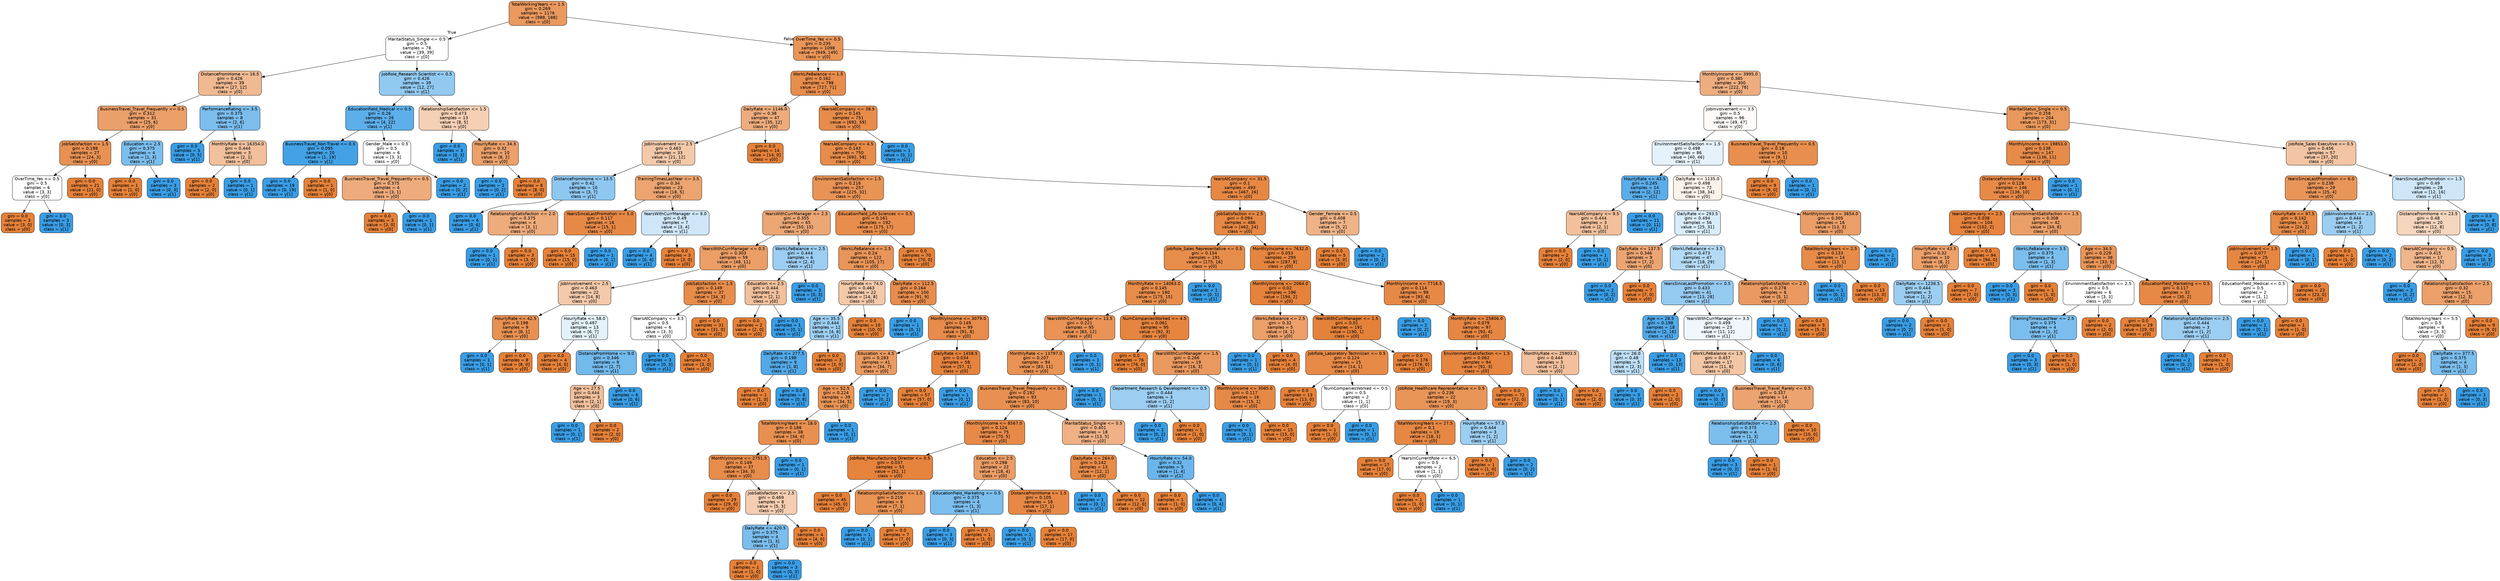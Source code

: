 digraph Tree {
node [shape=box, style="filled, rounded", color="black", fontname=helvetica] ;
edge [fontname=helvetica] ;
0 [label="TotalWorkingYears <= 1.5\ngini = 0.269\nsamples = 1176\nvalue = [988, 188]\nclass = y[0]", fillcolor="#ea995f"] ;
1 [label="MaritalStatus_Single <= 0.5\ngini = 0.5\nsamples = 78\nvalue = [39, 39]\nclass = y[0]", fillcolor="#ffffff"] ;
0 -> 1 [labeldistance=2.5, labelangle=45, headlabel="True"] ;
2 [label="DistanceFromHome <= 16.5\ngini = 0.426\nsamples = 39\nvalue = [27, 12]\nclass = y[0]", fillcolor="#f1b991"] ;
1 -> 2 ;
3 [label="BusinessTravel_Travel_Frequently <= 0.5\ngini = 0.312\nsamples = 31\nvalue = [25, 6]\nclass = y[0]", fillcolor="#eb9f69"] ;
2 -> 3 ;
4 [label="JobSatisfaction <= 1.5\ngini = 0.198\nsamples = 27\nvalue = [24, 3]\nclass = y[0]", fillcolor="#e89152"] ;
3 -> 4 ;
5 [label="OverTime_Yes <= 0.5\ngini = 0.5\nsamples = 6\nvalue = [3, 3]\nclass = y[0]", fillcolor="#ffffff"] ;
4 -> 5 ;
6 [label="gini = 0.0\nsamples = 3\nvalue = [3, 0]\nclass = y[0]", fillcolor="#e58139"] ;
5 -> 6 ;
7 [label="gini = 0.0\nsamples = 3\nvalue = [0, 3]\nclass = y[1]", fillcolor="#399de5"] ;
5 -> 7 ;
8 [label="gini = 0.0\nsamples = 21\nvalue = [21, 0]\nclass = y[0]", fillcolor="#e58139"] ;
4 -> 8 ;
9 [label="Education <= 2.5\ngini = 0.375\nsamples = 4\nvalue = [1, 3]\nclass = y[1]", fillcolor="#7bbeee"] ;
3 -> 9 ;
10 [label="gini = 0.0\nsamples = 1\nvalue = [1, 0]\nclass = y[0]", fillcolor="#e58139"] ;
9 -> 10 ;
11 [label="gini = 0.0\nsamples = 3\nvalue = [0, 3]\nclass = y[1]", fillcolor="#399de5"] ;
9 -> 11 ;
12 [label="PerformanceRating <= 3.5\ngini = 0.375\nsamples = 8\nvalue = [2, 6]\nclass = y[1]", fillcolor="#7bbeee"] ;
2 -> 12 ;
13 [label="gini = 0.0\nsamples = 5\nvalue = [0, 5]\nclass = y[1]", fillcolor="#399de5"] ;
12 -> 13 ;
14 [label="MonthlyRate <= 16354.0\ngini = 0.444\nsamples = 3\nvalue = [2, 1]\nclass = y[0]", fillcolor="#f2c09c"] ;
12 -> 14 ;
15 [label="gini = 0.0\nsamples = 2\nvalue = [2, 0]\nclass = y[0]", fillcolor="#e58139"] ;
14 -> 15 ;
16 [label="gini = 0.0\nsamples = 1\nvalue = [0, 1]\nclass = y[1]", fillcolor="#399de5"] ;
14 -> 16 ;
17 [label="JobRole_Research Scientist <= 0.5\ngini = 0.426\nsamples = 39\nvalue = [12, 27]\nclass = y[1]", fillcolor="#91c9f1"] ;
1 -> 17 ;
18 [label="EducationField_Medical <= 0.5\ngini = 0.26\nsamples = 26\nvalue = [4, 22]\nclass = y[1]", fillcolor="#5dafea"] ;
17 -> 18 ;
19 [label="BusinessTravel_Non-Travel <= 0.5\ngini = 0.095\nsamples = 20\nvalue = [1, 19]\nclass = y[1]", fillcolor="#43a2e6"] ;
18 -> 19 ;
20 [label="gini = 0.0\nsamples = 19\nvalue = [0, 19]\nclass = y[1]", fillcolor="#399de5"] ;
19 -> 20 ;
21 [label="gini = 0.0\nsamples = 1\nvalue = [1, 0]\nclass = y[0]", fillcolor="#e58139"] ;
19 -> 21 ;
22 [label="Gender_Male <= 0.5\ngini = 0.5\nsamples = 6\nvalue = [3, 3]\nclass = y[0]", fillcolor="#ffffff"] ;
18 -> 22 ;
23 [label="BusinessTravel_Travel_Frequently <= 0.5\ngini = 0.375\nsamples = 4\nvalue = [3, 1]\nclass = y[0]", fillcolor="#eeab7b"] ;
22 -> 23 ;
24 [label="gini = 0.0\nsamples = 3\nvalue = [3, 0]\nclass = y[0]", fillcolor="#e58139"] ;
23 -> 24 ;
25 [label="gini = 0.0\nsamples = 1\nvalue = [0, 1]\nclass = y[1]", fillcolor="#399de5"] ;
23 -> 25 ;
26 [label="gini = 0.0\nsamples = 2\nvalue = [0, 2]\nclass = y[1]", fillcolor="#399de5"] ;
22 -> 26 ;
27 [label="RelationshipSatisfaction <= 1.5\ngini = 0.473\nsamples = 13\nvalue = [8, 5]\nclass = y[0]", fillcolor="#f5d0b5"] ;
17 -> 27 ;
28 [label="gini = 0.0\nsamples = 3\nvalue = [0, 3]\nclass = y[1]", fillcolor="#399de5"] ;
27 -> 28 ;
29 [label="HourlyRate <= 34.5\ngini = 0.32\nsamples = 10\nvalue = [8, 2]\nclass = y[0]", fillcolor="#eca06a"] ;
27 -> 29 ;
30 [label="gini = 0.0\nsamples = 2\nvalue = [0, 2]\nclass = y[1]", fillcolor="#399de5"] ;
29 -> 30 ;
31 [label="gini = 0.0\nsamples = 8\nvalue = [8, 0]\nclass = y[0]", fillcolor="#e58139"] ;
29 -> 31 ;
32 [label="OverTime_Yes <= 0.5\ngini = 0.235\nsamples = 1098\nvalue = [949, 149]\nclass = y[0]", fillcolor="#e99558"] ;
0 -> 32 [labeldistance=2.5, labelangle=-45, headlabel="False"] ;
33 [label="WorkLifeBalance <= 1.5\ngini = 0.162\nsamples = 798\nvalue = [727, 71]\nclass = y[0]", fillcolor="#e88d4c"] ;
32 -> 33 ;
34 [label="DailyRate <= 1146.0\ngini = 0.38\nsamples = 47\nvalue = [35, 12]\nclass = y[0]", fillcolor="#eeac7d"] ;
33 -> 34 ;
35 [label="JobInvolvement <= 2.5\ngini = 0.463\nsamples = 33\nvalue = [21, 12]\nclass = y[0]", fillcolor="#f4c9aa"] ;
34 -> 35 ;
36 [label="DistanceFromHome <= 13.5\ngini = 0.42\nsamples = 10\nvalue = [3, 7]\nclass = y[1]", fillcolor="#8ec7f0"] ;
35 -> 36 ;
37 [label="gini = 0.0\nsamples = 6\nvalue = [0, 6]\nclass = y[1]", fillcolor="#399de5"] ;
36 -> 37 ;
38 [label="RelationshipSatisfaction <= 2.0\ngini = 0.375\nsamples = 4\nvalue = [3, 1]\nclass = y[0]", fillcolor="#eeab7b"] ;
36 -> 38 ;
39 [label="gini = 0.0\nsamples = 1\nvalue = [0, 1]\nclass = y[1]", fillcolor="#399de5"] ;
38 -> 39 ;
40 [label="gini = 0.0\nsamples = 3\nvalue = [3, 0]\nclass = y[0]", fillcolor="#e58139"] ;
38 -> 40 ;
41 [label="TrainingTimesLastYear <= 3.5\ngini = 0.34\nsamples = 23\nvalue = [18, 5]\nclass = y[0]", fillcolor="#eca470"] ;
35 -> 41 ;
42 [label="YearsSinceLastPromotion <= 5.0\ngini = 0.117\nsamples = 16\nvalue = [15, 1]\nclass = y[0]", fillcolor="#e78946"] ;
41 -> 42 ;
43 [label="gini = 0.0\nsamples = 15\nvalue = [15, 0]\nclass = y[0]", fillcolor="#e58139"] ;
42 -> 43 ;
44 [label="gini = 0.0\nsamples = 1\nvalue = [0, 1]\nclass = y[1]", fillcolor="#399de5"] ;
42 -> 44 ;
45 [label="YearsWithCurrManager <= 9.0\ngini = 0.49\nsamples = 7\nvalue = [3, 4]\nclass = y[1]", fillcolor="#cee6f8"] ;
41 -> 45 ;
46 [label="gini = 0.0\nsamples = 4\nvalue = [0, 4]\nclass = y[1]", fillcolor="#399de5"] ;
45 -> 46 ;
47 [label="gini = 0.0\nsamples = 3\nvalue = [3, 0]\nclass = y[0]", fillcolor="#e58139"] ;
45 -> 47 ;
48 [label="gini = 0.0\nsamples = 14\nvalue = [14, 0]\nclass = y[0]", fillcolor="#e58139"] ;
34 -> 48 ;
49 [label="YearsAtCompany <= 38.5\ngini = 0.145\nsamples = 751\nvalue = [692, 59]\nclass = y[0]", fillcolor="#e78c4a"] ;
33 -> 49 ;
50 [label="YearsAtCompany <= 4.5\ngini = 0.143\nsamples = 750\nvalue = [692, 58]\nclass = y[0]", fillcolor="#e78c4a"] ;
49 -> 50 ;
51 [label="EnvironmentSatisfaction <= 1.5\ngini = 0.218\nsamples = 257\nvalue = [225, 32]\nclass = y[0]", fillcolor="#e99355"] ;
50 -> 51 ;
52 [label="YearsWithCurrManager <= 2.5\ngini = 0.355\nsamples = 65\nvalue = [50, 15]\nclass = y[0]", fillcolor="#eda774"] ;
51 -> 52 ;
53 [label="YearsWithCurrManager <= 0.5\ngini = 0.303\nsamples = 59\nvalue = [48, 11]\nclass = y[0]", fillcolor="#eb9e66"] ;
52 -> 53 ;
54 [label="JobInvolvement <= 2.5\ngini = 0.463\nsamples = 22\nvalue = [14, 8]\nclass = y[0]", fillcolor="#f4c9aa"] ;
53 -> 54 ;
55 [label="HourlyRate <= 42.5\ngini = 0.198\nsamples = 9\nvalue = [8, 1]\nclass = y[0]", fillcolor="#e89152"] ;
54 -> 55 ;
56 [label="gini = 0.0\nsamples = 1\nvalue = [0, 1]\nclass = y[1]", fillcolor="#399de5"] ;
55 -> 56 ;
57 [label="gini = 0.0\nsamples = 8\nvalue = [8, 0]\nclass = y[0]", fillcolor="#e58139"] ;
55 -> 57 ;
58 [label="HourlyRate <= 58.0\ngini = 0.497\nsamples = 13\nvalue = [6, 7]\nclass = y[1]", fillcolor="#e3f1fb"] ;
54 -> 58 ;
59 [label="gini = 0.0\nsamples = 4\nvalue = [4, 0]\nclass = y[0]", fillcolor="#e58139"] ;
58 -> 59 ;
60 [label="DistanceFromHome <= 9.0\ngini = 0.346\nsamples = 9\nvalue = [2, 7]\nclass = y[1]", fillcolor="#72b9ec"] ;
58 -> 60 ;
61 [label="Age <= 27.5\ngini = 0.444\nsamples = 3\nvalue = [2, 1]\nclass = y[0]", fillcolor="#f2c09c"] ;
60 -> 61 ;
62 [label="gini = 0.0\nsamples = 1\nvalue = [0, 1]\nclass = y[1]", fillcolor="#399de5"] ;
61 -> 62 ;
63 [label="gini = 0.0\nsamples = 2\nvalue = [2, 0]\nclass = y[0]", fillcolor="#e58139"] ;
61 -> 63 ;
64 [label="gini = 0.0\nsamples = 6\nvalue = [0, 6]\nclass = y[1]", fillcolor="#399de5"] ;
60 -> 64 ;
65 [label="JobSatisfaction <= 1.5\ngini = 0.149\nsamples = 37\nvalue = [34, 3]\nclass = y[0]", fillcolor="#e78c4a"] ;
53 -> 65 ;
66 [label="YearsAtCompany <= 3.5\ngini = 0.5\nsamples = 6\nvalue = [3, 3]\nclass = y[0]", fillcolor="#ffffff"] ;
65 -> 66 ;
67 [label="gini = 0.0\nsamples = 3\nvalue = [0, 3]\nclass = y[1]", fillcolor="#399de5"] ;
66 -> 67 ;
68 [label="gini = 0.0\nsamples = 3\nvalue = [3, 0]\nclass = y[0]", fillcolor="#e58139"] ;
66 -> 68 ;
69 [label="gini = 0.0\nsamples = 31\nvalue = [31, 0]\nclass = y[0]", fillcolor="#e58139"] ;
65 -> 69 ;
70 [label="WorkLifeBalance <= 2.5\ngini = 0.444\nsamples = 6\nvalue = [2, 4]\nclass = y[1]", fillcolor="#9ccef2"] ;
52 -> 70 ;
71 [label="Education <= 2.5\ngini = 0.444\nsamples = 3\nvalue = [2, 1]\nclass = y[0]", fillcolor="#f2c09c"] ;
70 -> 71 ;
72 [label="gini = 0.0\nsamples = 2\nvalue = [2, 0]\nclass = y[0]", fillcolor="#e58139"] ;
71 -> 72 ;
73 [label="gini = 0.0\nsamples = 1\nvalue = [0, 1]\nclass = y[1]", fillcolor="#399de5"] ;
71 -> 73 ;
74 [label="gini = 0.0\nsamples = 3\nvalue = [0, 3]\nclass = y[1]", fillcolor="#399de5"] ;
70 -> 74 ;
75 [label="EducationField_Life Sciences <= 0.5\ngini = 0.161\nsamples = 192\nvalue = [175, 17]\nclass = y[0]", fillcolor="#e88d4c"] ;
51 -> 75 ;
76 [label="WorkLifeBalance <= 2.5\ngini = 0.24\nsamples = 122\nvalue = [105, 17]\nclass = y[0]", fillcolor="#e99559"] ;
75 -> 76 ;
77 [label="HourlyRate <= 74.0\ngini = 0.463\nsamples = 22\nvalue = [14, 8]\nclass = y[0]", fillcolor="#f4c9aa"] ;
76 -> 77 ;
78 [label="Age <= 35.5\ngini = 0.444\nsamples = 12\nvalue = [4, 8]\nclass = y[1]", fillcolor="#9ccef2"] ;
77 -> 78 ;
79 [label="DailyRate <= 277.5\ngini = 0.198\nsamples = 9\nvalue = [1, 8]\nclass = y[1]", fillcolor="#52a9e8"] ;
78 -> 79 ;
80 [label="gini = 0.0\nsamples = 1\nvalue = [1, 0]\nclass = y[0]", fillcolor="#e58139"] ;
79 -> 80 ;
81 [label="gini = 0.0\nsamples = 8\nvalue = [0, 8]\nclass = y[1]", fillcolor="#399de5"] ;
79 -> 81 ;
82 [label="gini = 0.0\nsamples = 3\nvalue = [3, 0]\nclass = y[0]", fillcolor="#e58139"] ;
78 -> 82 ;
83 [label="gini = 0.0\nsamples = 10\nvalue = [10, 0]\nclass = y[0]", fillcolor="#e58139"] ;
77 -> 83 ;
84 [label="DailyRate <= 112.5\ngini = 0.164\nsamples = 100\nvalue = [91, 9]\nclass = y[0]", fillcolor="#e88d4d"] ;
76 -> 84 ;
85 [label="gini = 0.0\nsamples = 1\nvalue = [0, 1]\nclass = y[1]", fillcolor="#399de5"] ;
84 -> 85 ;
86 [label="MonthlyIncome <= 3079.0\ngini = 0.149\nsamples = 99\nvalue = [91, 8]\nclass = y[0]", fillcolor="#e78c4a"] ;
84 -> 86 ;
87 [label="Education <= 4.5\ngini = 0.283\nsamples = 41\nvalue = [34, 7]\nclass = y[0]", fillcolor="#ea9b62"] ;
86 -> 87 ;
88 [label="Age <= 52.5\ngini = 0.224\nsamples = 39\nvalue = [34, 5]\nclass = y[0]", fillcolor="#e99456"] ;
87 -> 88 ;
89 [label="TotalWorkingYears <= 18.0\ngini = 0.188\nsamples = 38\nvalue = [34, 4]\nclass = y[0]", fillcolor="#e89050"] ;
88 -> 89 ;
90 [label="MonthlyIncome <= 2751.5\ngini = 0.149\nsamples = 37\nvalue = [34, 3]\nclass = y[0]", fillcolor="#e78c4a"] ;
89 -> 90 ;
91 [label="gini = 0.0\nsamples = 29\nvalue = [29, 0]\nclass = y[0]", fillcolor="#e58139"] ;
90 -> 91 ;
92 [label="JobSatisfaction <= 2.5\ngini = 0.469\nsamples = 8\nvalue = [5, 3]\nclass = y[0]", fillcolor="#f5cdb0"] ;
90 -> 92 ;
93 [label="DailyRate <= 420.5\ngini = 0.375\nsamples = 4\nvalue = [1, 3]\nclass = y[1]", fillcolor="#7bbeee"] ;
92 -> 93 ;
94 [label="gini = 0.0\nsamples = 1\nvalue = [1, 0]\nclass = y[0]", fillcolor="#e58139"] ;
93 -> 94 ;
95 [label="gini = 0.0\nsamples = 3\nvalue = [0, 3]\nclass = y[1]", fillcolor="#399de5"] ;
93 -> 95 ;
96 [label="gini = 0.0\nsamples = 4\nvalue = [4, 0]\nclass = y[0]", fillcolor="#e58139"] ;
92 -> 96 ;
97 [label="gini = 0.0\nsamples = 1\nvalue = [0, 1]\nclass = y[1]", fillcolor="#399de5"] ;
89 -> 97 ;
98 [label="gini = 0.0\nsamples = 1\nvalue = [0, 1]\nclass = y[1]", fillcolor="#399de5"] ;
88 -> 98 ;
99 [label="gini = 0.0\nsamples = 2\nvalue = [0, 2]\nclass = y[1]", fillcolor="#399de5"] ;
87 -> 99 ;
100 [label="DailyRate <= 1458.5\ngini = 0.034\nsamples = 58\nvalue = [57, 1]\nclass = y[0]", fillcolor="#e5833c"] ;
86 -> 100 ;
101 [label="gini = 0.0\nsamples = 57\nvalue = [57, 0]\nclass = y[0]", fillcolor="#e58139"] ;
100 -> 101 ;
102 [label="gini = 0.0\nsamples = 1\nvalue = [0, 1]\nclass = y[1]", fillcolor="#399de5"] ;
100 -> 102 ;
103 [label="gini = 0.0\nsamples = 70\nvalue = [70, 0]\nclass = y[0]", fillcolor="#e58139"] ;
75 -> 103 ;
104 [label="YearsAtCompany <= 31.5\ngini = 0.1\nsamples = 493\nvalue = [467, 26]\nclass = y[0]", fillcolor="#e68844"] ;
50 -> 104 ;
105 [label="JobSatisfaction <= 2.5\ngini = 0.094\nsamples = 486\nvalue = [462, 24]\nclass = y[0]", fillcolor="#e68843"] ;
104 -> 105 ;
106 [label="JobRole_Sales Representative <= 0.5\ngini = 0.154\nsamples = 191\nvalue = [175, 16]\nclass = y[0]", fillcolor="#e78d4b"] ;
105 -> 106 ;
107 [label="MonthlyRate <= 14063.0\ngini = 0.145\nsamples = 190\nvalue = [175, 15]\nclass = y[0]", fillcolor="#e78c4a"] ;
106 -> 107 ;
108 [label="YearsWithCurrManager <= 13.5\ngini = 0.221\nsamples = 95\nvalue = [83, 12]\nclass = y[0]", fillcolor="#e99356"] ;
107 -> 108 ;
109 [label="MonthlyRate <= 13797.0\ngini = 0.207\nsamples = 94\nvalue = [83, 11]\nclass = y[0]", fillcolor="#e89253"] ;
108 -> 109 ;
110 [label="BusinessTravel_Travel_Frequently <= 0.5\ngini = 0.192\nsamples = 93\nvalue = [83, 10]\nclass = y[0]", fillcolor="#e89051"] ;
109 -> 110 ;
111 [label="MonthlyIncome <= 8567.0\ngini = 0.124\nsamples = 75\nvalue = [70, 5]\nclass = y[0]", fillcolor="#e78a47"] ;
110 -> 111 ;
112 [label="JobRole_Manufacturing Director <= 0.5\ngini = 0.037\nsamples = 53\nvalue = [52, 1]\nclass = y[0]", fillcolor="#e6833d"] ;
111 -> 112 ;
113 [label="gini = 0.0\nsamples = 45\nvalue = [45, 0]\nclass = y[0]", fillcolor="#e58139"] ;
112 -> 113 ;
114 [label="RelationshipSatisfaction <= 1.5\ngini = 0.219\nsamples = 8\nvalue = [7, 1]\nclass = y[0]", fillcolor="#e99355"] ;
112 -> 114 ;
115 [label="gini = 0.0\nsamples = 1\nvalue = [0, 1]\nclass = y[1]", fillcolor="#399de5"] ;
114 -> 115 ;
116 [label="gini = 0.0\nsamples = 7\nvalue = [7, 0]\nclass = y[0]", fillcolor="#e58139"] ;
114 -> 116 ;
117 [label="Education <= 2.5\ngini = 0.298\nsamples = 22\nvalue = [18, 4]\nclass = y[0]", fillcolor="#eb9d65"] ;
111 -> 117 ;
118 [label="EducationField_Marketing <= 0.5\ngini = 0.375\nsamples = 4\nvalue = [1, 3]\nclass = y[1]", fillcolor="#7bbeee"] ;
117 -> 118 ;
119 [label="gini = 0.0\nsamples = 3\nvalue = [0, 3]\nclass = y[1]", fillcolor="#399de5"] ;
118 -> 119 ;
120 [label="gini = 0.0\nsamples = 1\nvalue = [1, 0]\nclass = y[0]", fillcolor="#e58139"] ;
118 -> 120 ;
121 [label="DistanceFromHome <= 1.5\ngini = 0.105\nsamples = 18\nvalue = [17, 1]\nclass = y[0]", fillcolor="#e78845"] ;
117 -> 121 ;
122 [label="gini = 0.0\nsamples = 1\nvalue = [0, 1]\nclass = y[1]", fillcolor="#399de5"] ;
121 -> 122 ;
123 [label="gini = 0.0\nsamples = 17\nvalue = [17, 0]\nclass = y[0]", fillcolor="#e58139"] ;
121 -> 123 ;
124 [label="MaritalStatus_Single <= 0.5\ngini = 0.401\nsamples = 18\nvalue = [13, 5]\nclass = y[0]", fillcolor="#efb185"] ;
110 -> 124 ;
125 [label="DailyRate <= 264.0\ngini = 0.142\nsamples = 13\nvalue = [12, 1]\nclass = y[0]", fillcolor="#e78c49"] ;
124 -> 125 ;
126 [label="gini = 0.0\nsamples = 1\nvalue = [0, 1]\nclass = y[1]", fillcolor="#399de5"] ;
125 -> 126 ;
127 [label="gini = 0.0\nsamples = 12\nvalue = [12, 0]\nclass = y[0]", fillcolor="#e58139"] ;
125 -> 127 ;
128 [label="HourlyRate <= 54.0\ngini = 0.32\nsamples = 5\nvalue = [1, 4]\nclass = y[1]", fillcolor="#6ab6ec"] ;
124 -> 128 ;
129 [label="gini = 0.0\nsamples = 1\nvalue = [1, 0]\nclass = y[0]", fillcolor="#e58139"] ;
128 -> 129 ;
130 [label="gini = 0.0\nsamples = 4\nvalue = [0, 4]\nclass = y[1]", fillcolor="#399de5"] ;
128 -> 130 ;
131 [label="gini = 0.0\nsamples = 1\nvalue = [0, 1]\nclass = y[1]", fillcolor="#399de5"] ;
109 -> 131 ;
132 [label="gini = 0.0\nsamples = 1\nvalue = [0, 1]\nclass = y[1]", fillcolor="#399de5"] ;
108 -> 132 ;
133 [label="NumCompaniesWorked <= 4.5\ngini = 0.061\nsamples = 95\nvalue = [92, 3]\nclass = y[0]", fillcolor="#e6853f"] ;
107 -> 133 ;
134 [label="gini = 0.0\nsamples = 76\nvalue = [76, 0]\nclass = y[0]", fillcolor="#e58139"] ;
133 -> 134 ;
135 [label="YearsWithCurrManager <= 1.5\ngini = 0.266\nsamples = 19\nvalue = [16, 3]\nclass = y[0]", fillcolor="#ea995e"] ;
133 -> 135 ;
136 [label="Department_Research & Development <= 0.5\ngini = 0.444\nsamples = 3\nvalue = [1, 2]\nclass = y[1]", fillcolor="#9ccef2"] ;
135 -> 136 ;
137 [label="gini = 0.0\nsamples = 2\nvalue = [0, 2]\nclass = y[1]", fillcolor="#399de5"] ;
136 -> 137 ;
138 [label="gini = 0.0\nsamples = 1\nvalue = [1, 0]\nclass = y[0]", fillcolor="#e58139"] ;
136 -> 138 ;
139 [label="MonthlyIncome <= 3065.0\ngini = 0.117\nsamples = 16\nvalue = [15, 1]\nclass = y[0]", fillcolor="#e78946"] ;
135 -> 139 ;
140 [label="gini = 0.0\nsamples = 1\nvalue = [0, 1]\nclass = y[1]", fillcolor="#399de5"] ;
139 -> 140 ;
141 [label="gini = 0.0\nsamples = 15\nvalue = [15, 0]\nclass = y[0]", fillcolor="#e58139"] ;
139 -> 141 ;
142 [label="gini = 0.0\nsamples = 1\nvalue = [0, 1]\nclass = y[1]", fillcolor="#399de5"] ;
106 -> 142 ;
143 [label="MonthlyIncome <= 7632.0\ngini = 0.053\nsamples = 295\nvalue = [287, 8]\nclass = y[0]", fillcolor="#e6853f"] ;
105 -> 143 ;
144 [label="MonthlyIncome <= 2064.0\ngini = 0.02\nsamples = 196\nvalue = [194, 2]\nclass = y[0]", fillcolor="#e5823b"] ;
143 -> 144 ;
145 [label="WorkLifeBalance <= 2.5\ngini = 0.32\nsamples = 5\nvalue = [4, 1]\nclass = y[0]", fillcolor="#eca06a"] ;
144 -> 145 ;
146 [label="gini = 0.0\nsamples = 1\nvalue = [0, 1]\nclass = y[1]", fillcolor="#399de5"] ;
145 -> 146 ;
147 [label="gini = 0.0\nsamples = 4\nvalue = [4, 0]\nclass = y[0]", fillcolor="#e58139"] ;
145 -> 147 ;
148 [label="YearsWithCurrManager <= 1.5\ngini = 0.01\nsamples = 191\nvalue = [190, 1]\nclass = y[0]", fillcolor="#e5823a"] ;
144 -> 148 ;
149 [label="JobRole_Laboratory Technician <= 0.5\ngini = 0.124\nsamples = 15\nvalue = [14, 1]\nclass = y[0]", fillcolor="#e78a47"] ;
148 -> 149 ;
150 [label="gini = 0.0\nsamples = 13\nvalue = [13, 0]\nclass = y[0]", fillcolor="#e58139"] ;
149 -> 150 ;
151 [label="NumCompaniesWorked <= 0.5\ngini = 0.5\nsamples = 2\nvalue = [1, 1]\nclass = y[0]", fillcolor="#ffffff"] ;
149 -> 151 ;
152 [label="gini = 0.0\nsamples = 1\nvalue = [1, 0]\nclass = y[0]", fillcolor="#e58139"] ;
151 -> 152 ;
153 [label="gini = 0.0\nsamples = 1\nvalue = [0, 1]\nclass = y[1]", fillcolor="#399de5"] ;
151 -> 153 ;
154 [label="gini = 0.0\nsamples = 176\nvalue = [176, 0]\nclass = y[0]", fillcolor="#e58139"] ;
148 -> 154 ;
155 [label="MonthlyIncome <= 7716.5\ngini = 0.114\nsamples = 99\nvalue = [93, 6]\nclass = y[0]", fillcolor="#e78946"] ;
143 -> 155 ;
156 [label="gini = 0.0\nsamples = 2\nvalue = [0, 2]\nclass = y[1]", fillcolor="#399de5"] ;
155 -> 156 ;
157 [label="MonthlyRate <= 25806.0\ngini = 0.079\nsamples = 97\nvalue = [93, 4]\nclass = y[0]", fillcolor="#e68642"] ;
155 -> 157 ;
158 [label="EnvironmentSatisfaction <= 1.5\ngini = 0.062\nsamples = 94\nvalue = [91, 3]\nclass = y[0]", fillcolor="#e68540"] ;
157 -> 158 ;
159 [label="JobRole_Healthcare Representative <= 0.5\ngini = 0.236\nsamples = 22\nvalue = [19, 3]\nclass = y[0]", fillcolor="#e99558"] ;
158 -> 159 ;
160 [label="TotalWorkingYears <= 27.5\ngini = 0.1\nsamples = 19\nvalue = [18, 1]\nclass = y[0]", fillcolor="#e68844"] ;
159 -> 160 ;
161 [label="gini = 0.0\nsamples = 17\nvalue = [17, 0]\nclass = y[0]", fillcolor="#e58139"] ;
160 -> 161 ;
162 [label="YearsInCurrentRole <= 6.5\ngini = 0.5\nsamples = 2\nvalue = [1, 1]\nclass = y[0]", fillcolor="#ffffff"] ;
160 -> 162 ;
163 [label="gini = 0.0\nsamples = 1\nvalue = [1, 0]\nclass = y[0]", fillcolor="#e58139"] ;
162 -> 163 ;
164 [label="gini = 0.0\nsamples = 1\nvalue = [0, 1]\nclass = y[1]", fillcolor="#399de5"] ;
162 -> 164 ;
165 [label="HourlyRate <= 57.5\ngini = 0.444\nsamples = 3\nvalue = [1, 2]\nclass = y[1]", fillcolor="#9ccef2"] ;
159 -> 165 ;
166 [label="gini = 0.0\nsamples = 1\nvalue = [1, 0]\nclass = y[0]", fillcolor="#e58139"] ;
165 -> 166 ;
167 [label="gini = 0.0\nsamples = 2\nvalue = [0, 2]\nclass = y[1]", fillcolor="#399de5"] ;
165 -> 167 ;
168 [label="gini = 0.0\nsamples = 72\nvalue = [72, 0]\nclass = y[0]", fillcolor="#e58139"] ;
158 -> 168 ;
169 [label="MonthlyRate <= 25903.5\ngini = 0.444\nsamples = 3\nvalue = [2, 1]\nclass = y[0]", fillcolor="#f2c09c"] ;
157 -> 169 ;
170 [label="gini = 0.0\nsamples = 1\nvalue = [0, 1]\nclass = y[1]", fillcolor="#399de5"] ;
169 -> 170 ;
171 [label="gini = 0.0\nsamples = 2\nvalue = [2, 0]\nclass = y[0]", fillcolor="#e58139"] ;
169 -> 171 ;
172 [label="Gender_Female <= 0.5\ngini = 0.408\nsamples = 7\nvalue = [5, 2]\nclass = y[0]", fillcolor="#efb388"] ;
104 -> 172 ;
173 [label="gini = 0.0\nsamples = 5\nvalue = [5, 0]\nclass = y[0]", fillcolor="#e58139"] ;
172 -> 173 ;
174 [label="gini = 0.0\nsamples = 2\nvalue = [0, 2]\nclass = y[1]", fillcolor="#399de5"] ;
172 -> 174 ;
175 [label="gini = 0.0\nsamples = 1\nvalue = [0, 1]\nclass = y[1]", fillcolor="#399de5"] ;
49 -> 175 ;
176 [label="MonthlyIncome <= 3995.0\ngini = 0.385\nsamples = 300\nvalue = [222, 78]\nclass = y[0]", fillcolor="#eead7f"] ;
32 -> 176 ;
177 [label="JobInvolvement <= 3.5\ngini = 0.5\nsamples = 96\nvalue = [49, 47]\nclass = y[0]", fillcolor="#fefaf7"] ;
176 -> 177 ;
178 [label="EnvironmentSatisfaction <= 1.5\ngini = 0.498\nsamples = 86\nvalue = [40, 46]\nclass = y[1]", fillcolor="#e5f2fc"] ;
177 -> 178 ;
179 [label="HourlyRate <= 43.5\ngini = 0.245\nsamples = 14\nvalue = [2, 12]\nclass = y[1]", fillcolor="#5aade9"] ;
178 -> 179 ;
180 [label="YearsAtCompany <= 9.5\ngini = 0.444\nsamples = 3\nvalue = [2, 1]\nclass = y[0]", fillcolor="#f2c09c"] ;
179 -> 180 ;
181 [label="gini = 0.0\nsamples = 2\nvalue = [2, 0]\nclass = y[0]", fillcolor="#e58139"] ;
180 -> 181 ;
182 [label="gini = 0.0\nsamples = 1\nvalue = [0, 1]\nclass = y[1]", fillcolor="#399de5"] ;
180 -> 182 ;
183 [label="gini = 0.0\nsamples = 11\nvalue = [0, 11]\nclass = y[1]", fillcolor="#399de5"] ;
179 -> 183 ;
184 [label="DailyRate <= 1135.0\ngini = 0.498\nsamples = 72\nvalue = [38, 34]\nclass = y[0]", fillcolor="#fcf2ea"] ;
178 -> 184 ;
185 [label="DailyRate <= 293.5\ngini = 0.494\nsamples = 56\nvalue = [25, 31]\nclass = y[1]", fillcolor="#d9ecfa"] ;
184 -> 185 ;
186 [label="DailyRate <= 137.5\ngini = 0.346\nsamples = 9\nvalue = [7, 2]\nclass = y[0]", fillcolor="#eca572"] ;
185 -> 186 ;
187 [label="gini = 0.0\nsamples = 2\nvalue = [0, 2]\nclass = y[1]", fillcolor="#399de5"] ;
186 -> 187 ;
188 [label="gini = 0.0\nsamples = 7\nvalue = [7, 0]\nclass = y[0]", fillcolor="#e58139"] ;
186 -> 188 ;
189 [label="WorkLifeBalance <= 3.5\ngini = 0.473\nsamples = 47\nvalue = [18, 29]\nclass = y[1]", fillcolor="#b4daf5"] ;
185 -> 189 ;
190 [label="YearsSinceLastPromotion <= 0.5\ngini = 0.433\nsamples = 41\nvalue = [13, 28]\nclass = y[1]", fillcolor="#95caf1"] ;
189 -> 190 ;
191 [label="Age <= 28.5\ngini = 0.198\nsamples = 18\nvalue = [2, 16]\nclass = y[1]", fillcolor="#52a9e8"] ;
190 -> 191 ;
192 [label="Age <= 26.0\ngini = 0.48\nsamples = 5\nvalue = [2, 3]\nclass = y[1]", fillcolor="#bddef6"] ;
191 -> 192 ;
193 [label="gini = 0.0\nsamples = 3\nvalue = [0, 3]\nclass = y[1]", fillcolor="#399de5"] ;
192 -> 193 ;
194 [label="gini = 0.0\nsamples = 2\nvalue = [2, 0]\nclass = y[0]", fillcolor="#e58139"] ;
192 -> 194 ;
195 [label="gini = 0.0\nsamples = 13\nvalue = [0, 13]\nclass = y[1]", fillcolor="#399de5"] ;
191 -> 195 ;
196 [label="YearsWithCurrManager <= 3.5\ngini = 0.499\nsamples = 23\nvalue = [11, 12]\nclass = y[1]", fillcolor="#eff7fd"] ;
190 -> 196 ;
197 [label="WorkLifeBalance <= 1.5\ngini = 0.457\nsamples = 17\nvalue = [11, 6]\nclass = y[0]", fillcolor="#f3c6a5"] ;
196 -> 197 ;
198 [label="gini = 0.0\nsamples = 3\nvalue = [0, 3]\nclass = y[1]", fillcolor="#399de5"] ;
197 -> 198 ;
199 [label="BusinessTravel_Travel_Rarely <= 0.5\ngini = 0.337\nsamples = 14\nvalue = [11, 3]\nclass = y[0]", fillcolor="#eca36f"] ;
197 -> 199 ;
200 [label="RelationshipSatisfaction <= 2.5\ngini = 0.375\nsamples = 4\nvalue = [1, 3]\nclass = y[1]", fillcolor="#7bbeee"] ;
199 -> 200 ;
201 [label="gini = 0.0\nsamples = 3\nvalue = [0, 3]\nclass = y[1]", fillcolor="#399de5"] ;
200 -> 201 ;
202 [label="gini = 0.0\nsamples = 1\nvalue = [1, 0]\nclass = y[0]", fillcolor="#e58139"] ;
200 -> 202 ;
203 [label="gini = 0.0\nsamples = 10\nvalue = [10, 0]\nclass = y[0]", fillcolor="#e58139"] ;
199 -> 203 ;
204 [label="gini = 0.0\nsamples = 6\nvalue = [0, 6]\nclass = y[1]", fillcolor="#399de5"] ;
196 -> 204 ;
205 [label="RelationshipSatisfaction <= 2.0\ngini = 0.278\nsamples = 6\nvalue = [5, 1]\nclass = y[0]", fillcolor="#ea9a61"] ;
189 -> 205 ;
206 [label="gini = 0.0\nsamples = 1\nvalue = [0, 1]\nclass = y[1]", fillcolor="#399de5"] ;
205 -> 206 ;
207 [label="gini = 0.0\nsamples = 5\nvalue = [5, 0]\nclass = y[0]", fillcolor="#e58139"] ;
205 -> 207 ;
208 [label="MonthlyIncome <= 3654.0\ngini = 0.305\nsamples = 16\nvalue = [13, 3]\nclass = y[0]", fillcolor="#eb9e67"] ;
184 -> 208 ;
209 [label="TotalWorkingYears <= 2.5\ngini = 0.133\nsamples = 14\nvalue = [13, 1]\nclass = y[0]", fillcolor="#e78b48"] ;
208 -> 209 ;
210 [label="gini = 0.0\nsamples = 1\nvalue = [0, 1]\nclass = y[1]", fillcolor="#399de5"] ;
209 -> 210 ;
211 [label="gini = 0.0\nsamples = 13\nvalue = [13, 0]\nclass = y[0]", fillcolor="#e58139"] ;
209 -> 211 ;
212 [label="gini = 0.0\nsamples = 2\nvalue = [0, 2]\nclass = y[1]", fillcolor="#399de5"] ;
208 -> 212 ;
213 [label="BusinessTravel_Travel_Frequently <= 0.5\ngini = 0.18\nsamples = 10\nvalue = [9, 1]\nclass = y[0]", fillcolor="#e88f4f"] ;
177 -> 213 ;
214 [label="gini = 0.0\nsamples = 9\nvalue = [9, 0]\nclass = y[0]", fillcolor="#e58139"] ;
213 -> 214 ;
215 [label="gini = 0.0\nsamples = 1\nvalue = [0, 1]\nclass = y[1]", fillcolor="#399de5"] ;
213 -> 215 ;
216 [label="MaritalStatus_Single <= 0.5\ngini = 0.258\nsamples = 204\nvalue = [173, 31]\nclass = y[0]", fillcolor="#ea985c"] ;
176 -> 216 ;
217 [label="MonthlyIncome <= 19853.0\ngini = 0.138\nsamples = 147\nvalue = [136, 11]\nclass = y[0]", fillcolor="#e78b49"] ;
216 -> 217 ;
218 [label="DistanceFromHome <= 14.5\ngini = 0.128\nsamples = 146\nvalue = [136, 10]\nclass = y[0]", fillcolor="#e78a48"] ;
217 -> 218 ;
219 [label="YearsAtCompany <= 2.5\ngini = 0.038\nsamples = 104\nvalue = [102, 2]\nclass = y[0]", fillcolor="#e6833d"] ;
218 -> 219 ;
220 [label="HourlyRate <= 43.5\ngini = 0.32\nsamples = 10\nvalue = [8, 2]\nclass = y[0]", fillcolor="#eca06a"] ;
219 -> 220 ;
221 [label="DailyRate <= 1238.5\ngini = 0.444\nsamples = 3\nvalue = [1, 2]\nclass = y[1]", fillcolor="#9ccef2"] ;
220 -> 221 ;
222 [label="gini = 0.0\nsamples = 2\nvalue = [0, 2]\nclass = y[1]", fillcolor="#399de5"] ;
221 -> 222 ;
223 [label="gini = 0.0\nsamples = 1\nvalue = [1, 0]\nclass = y[0]", fillcolor="#e58139"] ;
221 -> 223 ;
224 [label="gini = 0.0\nsamples = 7\nvalue = [7, 0]\nclass = y[0]", fillcolor="#e58139"] ;
220 -> 224 ;
225 [label="gini = 0.0\nsamples = 94\nvalue = [94, 0]\nclass = y[0]", fillcolor="#e58139"] ;
219 -> 225 ;
226 [label="EnvironmentSatisfaction <= 1.5\ngini = 0.308\nsamples = 42\nvalue = [34, 8]\nclass = y[0]", fillcolor="#eb9f68"] ;
218 -> 226 ;
227 [label="WorkLifeBalance <= 3.5\ngini = 0.375\nsamples = 4\nvalue = [1, 3]\nclass = y[1]", fillcolor="#7bbeee"] ;
226 -> 227 ;
228 [label="gini = 0.0\nsamples = 3\nvalue = [0, 3]\nclass = y[1]", fillcolor="#399de5"] ;
227 -> 228 ;
229 [label="gini = 0.0\nsamples = 1\nvalue = [1, 0]\nclass = y[0]", fillcolor="#e58139"] ;
227 -> 229 ;
230 [label="Age <= 34.5\ngini = 0.229\nsamples = 38\nvalue = [33, 5]\nclass = y[0]", fillcolor="#e99457"] ;
226 -> 230 ;
231 [label="EnvironmentSatisfaction <= 2.5\ngini = 0.5\nsamples = 6\nvalue = [3, 3]\nclass = y[0]", fillcolor="#ffffff"] ;
230 -> 231 ;
232 [label="TrainingTimesLastYear <= 2.5\ngini = 0.375\nsamples = 4\nvalue = [1, 3]\nclass = y[1]", fillcolor="#7bbeee"] ;
231 -> 232 ;
233 [label="gini = 0.0\nsamples = 3\nvalue = [0, 3]\nclass = y[1]", fillcolor="#399de5"] ;
232 -> 233 ;
234 [label="gini = 0.0\nsamples = 1\nvalue = [1, 0]\nclass = y[0]", fillcolor="#e58139"] ;
232 -> 234 ;
235 [label="gini = 0.0\nsamples = 2\nvalue = [2, 0]\nclass = y[0]", fillcolor="#e58139"] ;
231 -> 235 ;
236 [label="EducationField_Marketing <= 0.5\ngini = 0.117\nsamples = 32\nvalue = [30, 2]\nclass = y[0]", fillcolor="#e78946"] ;
230 -> 236 ;
237 [label="gini = 0.0\nsamples = 29\nvalue = [29, 0]\nclass = y[0]", fillcolor="#e58139"] ;
236 -> 237 ;
238 [label="RelationshipSatisfaction <= 2.5\ngini = 0.444\nsamples = 3\nvalue = [1, 2]\nclass = y[1]", fillcolor="#9ccef2"] ;
236 -> 238 ;
239 [label="gini = 0.0\nsamples = 2\nvalue = [0, 2]\nclass = y[1]", fillcolor="#399de5"] ;
238 -> 239 ;
240 [label="gini = 0.0\nsamples = 1\nvalue = [1, 0]\nclass = y[0]", fillcolor="#e58139"] ;
238 -> 240 ;
241 [label="gini = 0.0\nsamples = 1\nvalue = [0, 1]\nclass = y[1]", fillcolor="#399de5"] ;
217 -> 241 ;
242 [label="JobRole_Sales Executive <= 0.5\ngini = 0.456\nsamples = 57\nvalue = [37, 20]\nclass = y[0]", fillcolor="#f3c5a4"] ;
216 -> 242 ;
243 [label="YearsSinceLastPromotion <= 6.0\ngini = 0.238\nsamples = 29\nvalue = [25, 4]\nclass = y[0]", fillcolor="#e99559"] ;
242 -> 243 ;
244 [label="HourlyRate <= 97.5\ngini = 0.142\nsamples = 26\nvalue = [24, 2]\nclass = y[0]", fillcolor="#e78c49"] ;
243 -> 244 ;
245 [label="JobInvolvement <= 1.5\ngini = 0.077\nsamples = 25\nvalue = [24, 1]\nclass = y[0]", fillcolor="#e68641"] ;
244 -> 245 ;
246 [label="EducationField_Medical <= 0.5\ngini = 0.5\nsamples = 2\nvalue = [1, 1]\nclass = y[0]", fillcolor="#ffffff"] ;
245 -> 246 ;
247 [label="gini = 0.0\nsamples = 1\nvalue = [0, 1]\nclass = y[1]", fillcolor="#399de5"] ;
246 -> 247 ;
248 [label="gini = 0.0\nsamples = 1\nvalue = [1, 0]\nclass = y[0]", fillcolor="#e58139"] ;
246 -> 248 ;
249 [label="gini = 0.0\nsamples = 23\nvalue = [23, 0]\nclass = y[0]", fillcolor="#e58139"] ;
245 -> 249 ;
250 [label="gini = 0.0\nsamples = 1\nvalue = [0, 1]\nclass = y[1]", fillcolor="#399de5"] ;
244 -> 250 ;
251 [label="JobInvolvement <= 2.5\ngini = 0.444\nsamples = 3\nvalue = [1, 2]\nclass = y[1]", fillcolor="#9ccef2"] ;
243 -> 251 ;
252 [label="gini = 0.0\nsamples = 1\nvalue = [1, 0]\nclass = y[0]", fillcolor="#e58139"] ;
251 -> 252 ;
253 [label="gini = 0.0\nsamples = 2\nvalue = [0, 2]\nclass = y[1]", fillcolor="#399de5"] ;
251 -> 253 ;
254 [label="YearsSinceLastPromotion <= 1.5\ngini = 0.49\nsamples = 28\nvalue = [12, 16]\nclass = y[1]", fillcolor="#cee6f8"] ;
242 -> 254 ;
255 [label="DistanceFromHome <= 23.5\ngini = 0.48\nsamples = 20\nvalue = [12, 8]\nclass = y[0]", fillcolor="#f6d5bd"] ;
254 -> 255 ;
256 [label="YearsAtCompany <= 0.5\ngini = 0.415\nsamples = 17\nvalue = [12, 5]\nclass = y[0]", fillcolor="#f0b58b"] ;
255 -> 256 ;
257 [label="gini = 0.0\nsamples = 2\nvalue = [0, 2]\nclass = y[1]", fillcolor="#399de5"] ;
256 -> 257 ;
258 [label="RelationshipSatisfaction <= 2.5\ngini = 0.32\nsamples = 15\nvalue = [12, 3]\nclass = y[0]", fillcolor="#eca06a"] ;
256 -> 258 ;
259 [label="TotalWorkingYears <= 5.5\ngini = 0.5\nsamples = 6\nvalue = [3, 3]\nclass = y[0]", fillcolor="#ffffff"] ;
258 -> 259 ;
260 [label="gini = 0.0\nsamples = 2\nvalue = [2, 0]\nclass = y[0]", fillcolor="#e58139"] ;
259 -> 260 ;
261 [label="DailyRate <= 377.5\ngini = 0.375\nsamples = 4\nvalue = [1, 3]\nclass = y[1]", fillcolor="#7bbeee"] ;
259 -> 261 ;
262 [label="gini = 0.0\nsamples = 1\nvalue = [1, 0]\nclass = y[0]", fillcolor="#e58139"] ;
261 -> 262 ;
263 [label="gini = 0.0\nsamples = 3\nvalue = [0, 3]\nclass = y[1]", fillcolor="#399de5"] ;
261 -> 263 ;
264 [label="gini = 0.0\nsamples = 9\nvalue = [9, 0]\nclass = y[0]", fillcolor="#e58139"] ;
258 -> 264 ;
265 [label="gini = 0.0\nsamples = 3\nvalue = [0, 3]\nclass = y[1]", fillcolor="#399de5"] ;
255 -> 265 ;
266 [label="gini = 0.0\nsamples = 8\nvalue = [0, 8]\nclass = y[1]", fillcolor="#399de5"] ;
254 -> 266 ;
}